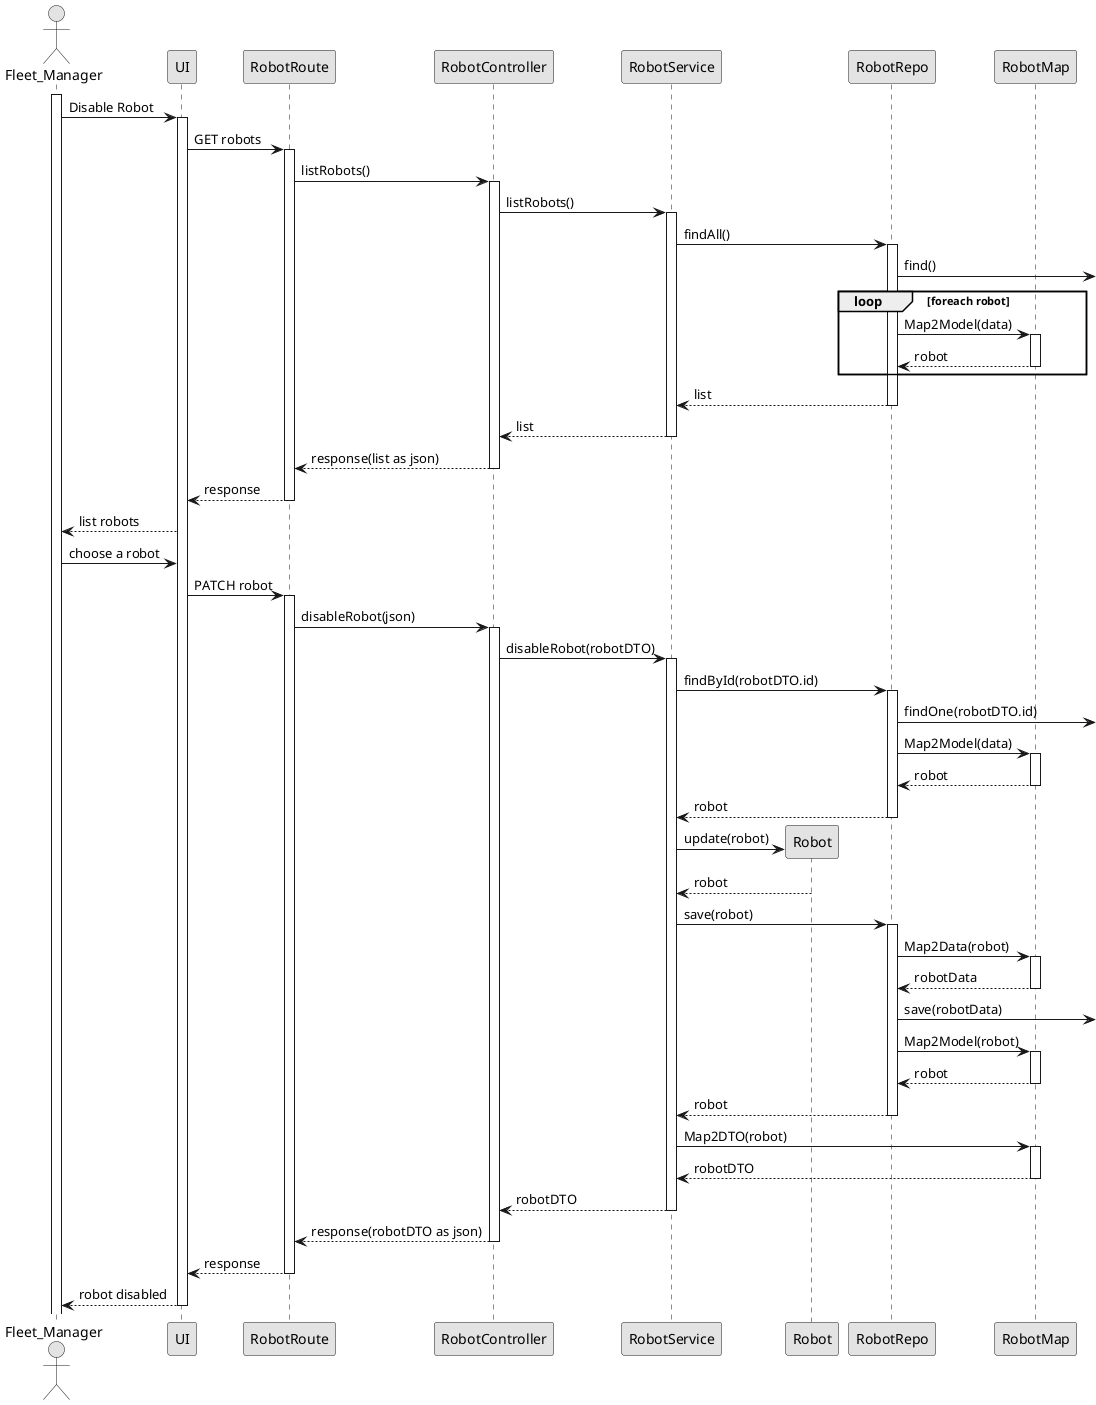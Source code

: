 @startuml
'http://plantuml.com/skinparam.html
skinparam monochrome true
skinparam packageStyle rect
skinparam shadowing false

actor Fleet_Manager as user
participant UI as ui
participant RobotRoute  as route
participant RobotController as controller
participant RobotService as service
participant Robot as domain
participant RobotRepo as repo
participant RobotMap as mapper

activate user
user -> ui : Disable Robot
activate ui
ui -> route: GET robots
activate route
route->controller: listRobots()
  activate controller
    controller -> service: listRobots()
    activate service
    service->repo:findAll()
    activate repo
    repo-> :find()
    loop foreach robot
      repo -> mapper: Map2Model(data)
      activate mapper
      mapper --> repo: robot
     deactivate mapper
    end
    repo --> service: list
    deactivate repo
    service --> controller: list
    deactivate service
    controller --> route: response(list as json)
    deactivate controller
    route --> ui: response
    deactivate route
    ui --> user: list robots
    user -> ui: choose a robot
    ui -> route:  PATCH robot

    activate route
    route -> controller: disableRobot(json)
    activate controller
    controller -> service: disableRobot(robotDTO)
    activate service
    service->repo:findById(robotDTO.id)
    activate repo
    repo-> :findOne(robotDTO.id)
    repo -> mapper: Map2Model(data)
    activate mapper
    mapper --> repo: robot
    deactivate mapper
    repo --> service: robot
    deactivate repo
    service -> domain**: update(robot)
    domain --> service: robot
    service -> repo: save(robot)
    activate repo
    repo -> mapper:Map2Data(robot)
    activate mapper
    mapper --> repo: robotData
    deactivate
    repo -> : save(robotData)
    repo -> mapper: Map2Model(robot)
    activate mapper
    mapper --> repo: robot
    deactivate
    repo --> service: robot
    deactivate
    service -> mapper: Map2DTO(robot)
    activate mapper
    mapper--> service: robotDTO
    deactivate
    service --> controller: robotDTO
    deactivate
    controller --> route: response(robotDTO as json)
    deactivate
    route --> ui : response
    deactivate
    ui --> user: robot disabled
    deactivate

@enduml